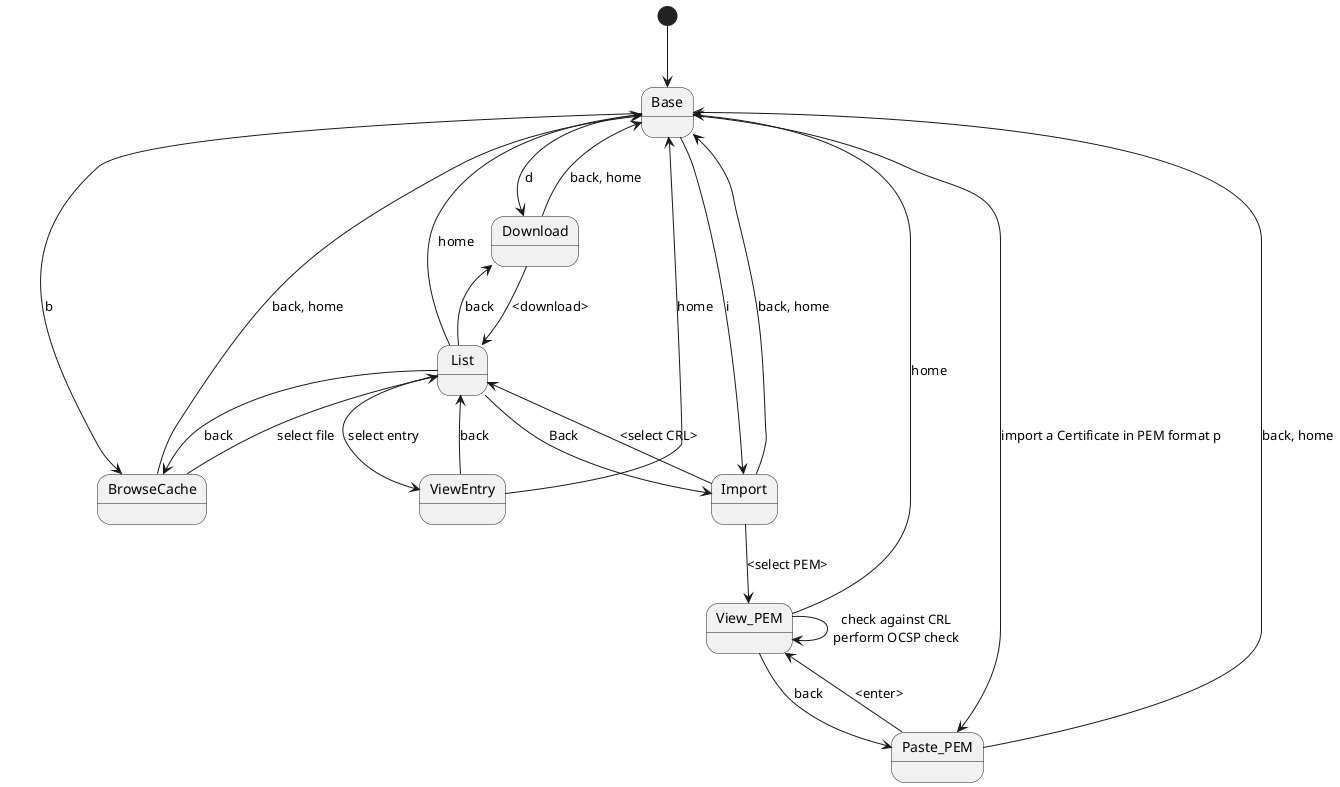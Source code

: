 @startuml
[*] --> Base
Base --> Download: d
Base --> BrowseCache: b
Base --> Import: i
Base --> Paste_PEM: import a Certificate in PEM format p
Paste_PEM --> Base: back, home
Paste_PEM --> View_PEM: <enter>
View_PEM --> Paste_PEM: back
View_PEM --> Base: home
View_PEM --> View_PEM: check against CRL\nperform OCSP check
Import --> Base: back, home
Import --> List: <select CRL>
Import --> View_PEM: <select PEM>
List --> Import: Back
BrowseCache --> List: select file
List --> ViewEntry: select entry
ViewEntry --> List: back
ViewEntry --> Base: home
List --> BrowseCache: back
List --> Base: home
BrowseCache --> Base: back, home
Download --> Base: back, home
Download --> List: <download>
List --> Download: back
@enduml